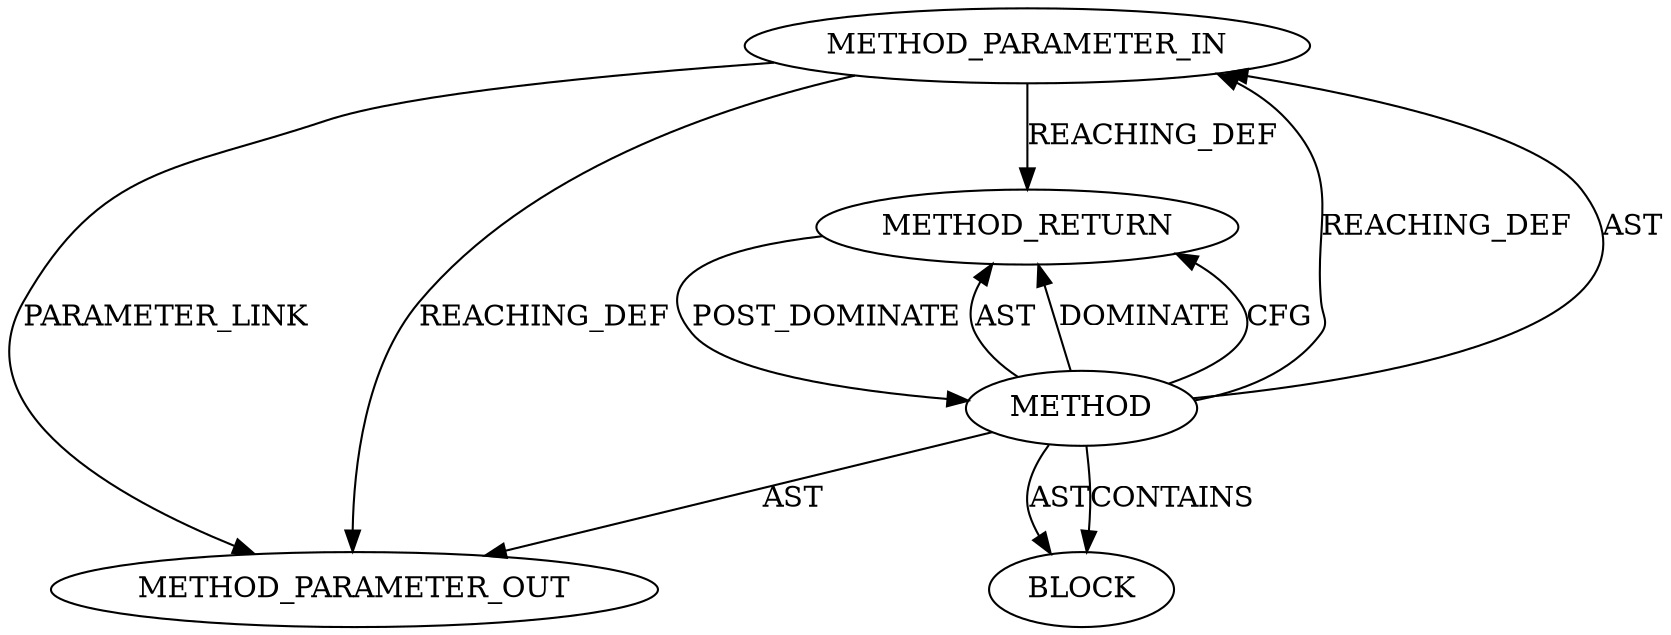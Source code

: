 digraph {
  13475 [label=METHOD_PARAMETER_OUT ORDER=1 CODE="p1" IS_VARIADIC=false TYPE_FULL_NAME="ANY" EVALUATION_STRATEGY="BY_VALUE" INDEX=1 NAME="p1"]
  12565 [label=BLOCK ORDER=1 ARGUMENT_INDEX=1 CODE="<empty>" TYPE_FULL_NAME="ANY"]
  12564 [label=METHOD_PARAMETER_IN ORDER=1 CODE="p1" IS_VARIADIC=false TYPE_FULL_NAME="ANY" EVALUATION_STRATEGY="BY_VALUE" INDEX=1 NAME="p1"]
  12566 [label=METHOD_RETURN ORDER=2 CODE="RET" TYPE_FULL_NAME="ANY" EVALUATION_STRATEGY="BY_VALUE"]
  12563 [label=METHOD AST_PARENT_TYPE="NAMESPACE_BLOCK" AST_PARENT_FULL_NAME="<global>" ORDER=0 CODE="<empty>" FULL_NAME="messenger_v2.c:71:71:CTRL_BODY:1" LINE_NUMBER=71 IS_EXTERNAL=true LINE_NUMBER_END=71 FILENAME="messenger_v2.c" SIGNATURE="" NAME="CTRL_BODY"]
  12563 -> 12566 [label=AST ]
  12563 -> 12566 [label=DOMINATE ]
  12563 -> 12564 [label=REACHING_DEF VARIABLE=""]
  12566 -> 12563 [label=POST_DOMINATE ]
  12563 -> 13475 [label=AST ]
  12564 -> 12566 [label=REACHING_DEF VARIABLE="p1"]
  12564 -> 13475 [label=PARAMETER_LINK ]
  12564 -> 13475 [label=REACHING_DEF VARIABLE="p1"]
  12563 -> 12565 [label=AST ]
  12563 -> 12566 [label=CFG ]
  12563 -> 12565 [label=CONTAINS ]
  12563 -> 12564 [label=AST ]
}
